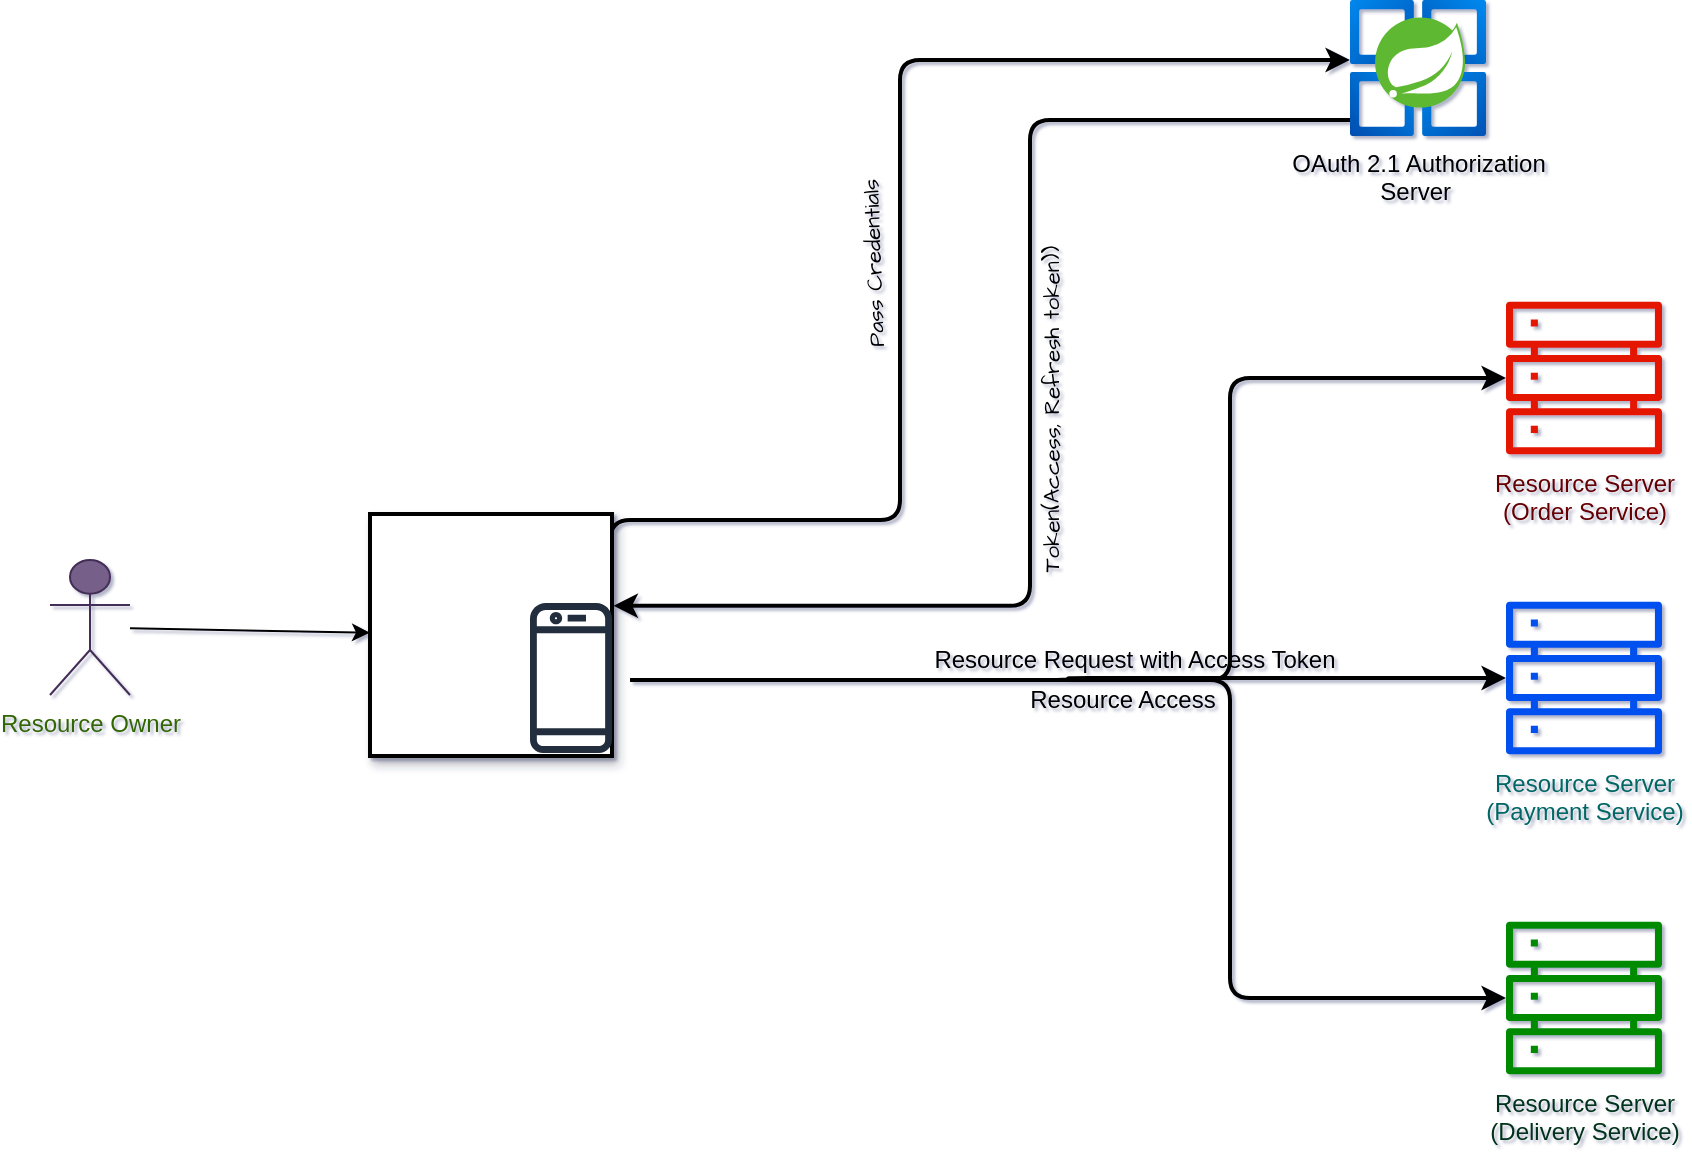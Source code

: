 <mxfile version="21.2.8" type="device">
  <diagram name="Page-1" id="O3EOFl7XjusSt9eqgzAN">
    <mxGraphModel dx="1781" dy="1843" grid="1" gridSize="10" guides="1" tooltips="1" connect="1" arrows="1" fold="1" page="1" pageScale="1" pageWidth="827" pageHeight="1169" background="none" math="0" shadow="1">
      <root>
        <mxCell id="0" />
        <mxCell id="1" parent="0" />
        <mxCell id="j4JViCOknMpUK0rzboyn-10" style="edgeStyle=orthogonalEdgeStyle;orthogonalLoop=1;jettySize=auto;html=1;entryX=1.006;entryY=0.379;entryDx=0;entryDy=0;strokeWidth=2;entryPerimeter=0;" edge="1" parent="1" source="j4JViCOknMpUK0rzboyn-1" target="j4JViCOknMpUK0rzboyn-21">
          <mxGeometry relative="1" as="geometry">
            <mxPoint x="60" y="280" as="targetPoint" />
            <Array as="points">
              <mxPoint x="260" y="10" />
              <mxPoint x="260" y="253" />
            </Array>
          </mxGeometry>
        </mxCell>
        <mxCell id="j4JViCOknMpUK0rzboyn-12" value="Token(Access, Refresh token))" style="edgeLabel;html=1;align=center;verticalAlign=middle;resizable=0;points=[];labelBorderColor=none;labelBackgroundColor=none;fontFamily=Architects Daughter;fontSource=https%3A%2F%2Ffonts.googleapis.com%2Fcss%3Ffamily%3DArchitects%2BDaughter;rotation=270;" vertex="1" connectable="0" parent="j4JViCOknMpUK0rzboyn-10">
          <mxGeometry x="-0.034" y="6" relative="1" as="geometry">
            <mxPoint x="4" y="10" as="offset" />
          </mxGeometry>
        </mxCell>
        <mxCell id="j4JViCOknMpUK0rzboyn-1" value="OAuth 2.1 Authorization&lt;br&gt;Server&amp;nbsp;" style="image;aspect=fixed;html=1;points=[];align=center;fontSize=12;image=img/lib/azure2/compute/Azure_Spring_Cloud.svg;rounded=0;labelBackgroundColor=none;" vertex="1" parent="1">
          <mxGeometry x="420" y="-50" width="68" height="68" as="geometry" />
        </mxCell>
        <mxCell id="j4JViCOknMpUK0rzboyn-2" value="Resource Server&lt;br&gt;(Order Service)" style="outlineConnect=0;fontColor=#660000;fillColor=#e51400;strokeColor=#B20000;dashed=0;verticalLabelPosition=bottom;verticalAlign=top;align=center;html=1;fontSize=12;fontStyle=0;aspect=fixed;pointerEvents=1;shape=mxgraph.aws4.servers;rounded=0;" vertex="1" parent="1">
          <mxGeometry x="498" y="100" width="78" height="78" as="geometry" />
        </mxCell>
        <mxCell id="j4JViCOknMpUK0rzboyn-3" value="Resource Server&lt;br&gt;(Payment Service)" style="outlineConnect=0;fillColor=#0050ef;strokeColor=#001DBC;dashed=0;verticalLabelPosition=bottom;verticalAlign=top;align=center;html=1;fontSize=12;fontStyle=0;aspect=fixed;pointerEvents=1;shape=mxgraph.aws4.servers;fontColor=#006666;rounded=0;" vertex="1" parent="1">
          <mxGeometry x="498" y="250" width="78" height="78" as="geometry" />
        </mxCell>
        <mxCell id="j4JViCOknMpUK0rzboyn-4" value="Resource Server&lt;br&gt;(Delivery Service)" style="outlineConnect=0;fontColor=#00331A;fillColor=#008a00;strokeColor=#005700;dashed=0;verticalLabelPosition=bottom;verticalAlign=top;align=center;html=1;fontSize=12;fontStyle=0;aspect=fixed;pointerEvents=1;shape=mxgraph.aws4.servers;labelBackgroundColor=none;rounded=0;" vertex="1" parent="1">
          <mxGeometry x="498" y="410" width="78" height="78" as="geometry" />
        </mxCell>
        <mxCell id="j4JViCOknMpUK0rzboyn-9" style="edgeStyle=orthogonalEdgeStyle;orthogonalLoop=1;jettySize=auto;html=1;strokeWidth=2;exitX=0.994;exitY=0.18;exitDx=0;exitDy=0;exitPerimeter=0;" edge="1" parent="1" source="j4JViCOknMpUK0rzboyn-21">
          <mxGeometry relative="1" as="geometry">
            <mxPoint x="60" y="210" as="sourcePoint" />
            <mxPoint x="420" y="-20" as="targetPoint" />
            <Array as="points">
              <mxPoint x="50" y="210" />
              <mxPoint x="195" y="210" />
              <mxPoint x="195" y="-20" />
            </Array>
          </mxGeometry>
        </mxCell>
        <mxCell id="j4JViCOknMpUK0rzboyn-11" value="&lt;font face=&quot;Architects Daughter&quot; data-font-src=&quot;https://fonts.googleapis.com/css?family=Architects+Daughter&quot;&gt;Pass Credentials&lt;/font&gt;" style="edgeLabel;html=1;align=center;verticalAlign=middle;resizable=0;points=[];labelBackgroundColor=none;rotation=268;fontStyle=0" vertex="1" connectable="0" parent="j4JViCOknMpUK0rzboyn-9">
          <mxGeometry x="0.063" y="17" relative="1" as="geometry">
            <mxPoint x="3" y="37" as="offset" />
          </mxGeometry>
        </mxCell>
        <mxCell id="j4JViCOknMpUK0rzboyn-14" style="edgeStyle=elbowEdgeStyle;orthogonalLoop=1;jettySize=auto;html=1;strokeWidth=2;endArrow=classic;endFill=1;shadow=0;" edge="1" parent="1" target="j4JViCOknMpUK0rzboyn-2">
          <mxGeometry relative="1" as="geometry">
            <mxPoint x="60" y="290" as="sourcePoint" />
            <Array as="points">
              <mxPoint x="360" y="250" />
              <mxPoint x="480" y="150" />
            </Array>
          </mxGeometry>
        </mxCell>
        <mxCell id="j4JViCOknMpUK0rzboyn-15" style="edgeStyle=elbowEdgeStyle;orthogonalLoop=1;jettySize=auto;html=1;strokeWidth=2;" edge="1" parent="1" target="j4JViCOknMpUK0rzboyn-3">
          <mxGeometry relative="1" as="geometry">
            <mxPoint x="60" y="290" as="sourcePoint" />
          </mxGeometry>
        </mxCell>
        <mxCell id="j4JViCOknMpUK0rzboyn-16" style="edgeStyle=elbowEdgeStyle;orthogonalLoop=1;jettySize=auto;html=1;strokeWidth=2;" edge="1" parent="1" target="j4JViCOknMpUK0rzboyn-4">
          <mxGeometry relative="1" as="geometry">
            <mxPoint x="60" y="290" as="sourcePoint" />
            <Array as="points">
              <mxPoint x="360" y="330" />
              <mxPoint x="480" y="350" />
            </Array>
          </mxGeometry>
        </mxCell>
        <mxCell id="j4JViCOknMpUK0rzboyn-17" value="Resource Request with Access Token" style="edgeLabel;html=1;align=center;verticalAlign=middle;resizable=0;points=[];labelBackgroundColor=none;fontSize=12;" vertex="1" connectable="0" parent="j4JViCOknMpUK0rzboyn-16">
          <mxGeometry x="-0.389" relative="1" as="geometry">
            <mxPoint x="69" y="-10" as="offset" />
          </mxGeometry>
        </mxCell>
        <mxCell id="j4JViCOknMpUK0rzboyn-18" value="&lt;font style=&quot;font-size: 12px;&quot; data-font-src=&quot;https://fonts.googleapis.com/css?family=Architects+Daughter&quot;&gt;Resource Access&lt;/font&gt;" style="edgeLabel;html=1;align=center;verticalAlign=middle;resizable=0;points=[];labelBackgroundColor=none;" vertex="1" connectable="0" parent="j4JViCOknMpUK0rzboyn-16">
          <mxGeometry x="-0.014" y="-3" relative="1" as="geometry">
            <mxPoint x="-49" y="7" as="offset" />
          </mxGeometry>
        </mxCell>
        <mxCell id="j4JViCOknMpUK0rzboyn-21" value="" style="whiteSpace=wrap;html=1;aspect=fixed;fontSize=14;strokeWidth=2;glass=0;rounded=0;shadow=1;" vertex="1" parent="1">
          <mxGeometry x="-70" y="207" width="121" height="121" as="geometry" />
        </mxCell>
        <mxCell id="j4JViCOknMpUK0rzboyn-23" style="edgeStyle=none;orthogonalLoop=1;jettySize=auto;html=1;" edge="1" parent="1" source="j4JViCOknMpUK0rzboyn-22" target="j4JViCOknMpUK0rzboyn-21">
          <mxGeometry relative="1" as="geometry" />
        </mxCell>
        <mxCell id="j4JViCOknMpUK0rzboyn-22" value="Resource Owner" style="shape=umlActor;verticalLabelPosition=bottom;verticalAlign=top;html=1;outlineConnect=0;fillColor=#76608a;fontColor=#336600;strokeColor=#432D57;" vertex="1" parent="1">
          <mxGeometry x="-230" y="230" width="40" height="67.5" as="geometry" />
        </mxCell>
        <mxCell id="j4JViCOknMpUK0rzboyn-24" value="" style="sketch=0;outlineConnect=0;fontColor=#232F3E;gradientColor=none;fillColor=#232F3D;strokeColor=none;dashed=0;verticalLabelPosition=bottom;verticalAlign=top;align=center;html=1;fontSize=12;fontStyle=0;aspect=fixed;pointerEvents=1;shape=mxgraph.aws4.mobile_client;" vertex="1" parent="1">
          <mxGeometry x="10" y="250" width="41" height="78" as="geometry" />
        </mxCell>
      </root>
    </mxGraphModel>
  </diagram>
</mxfile>
